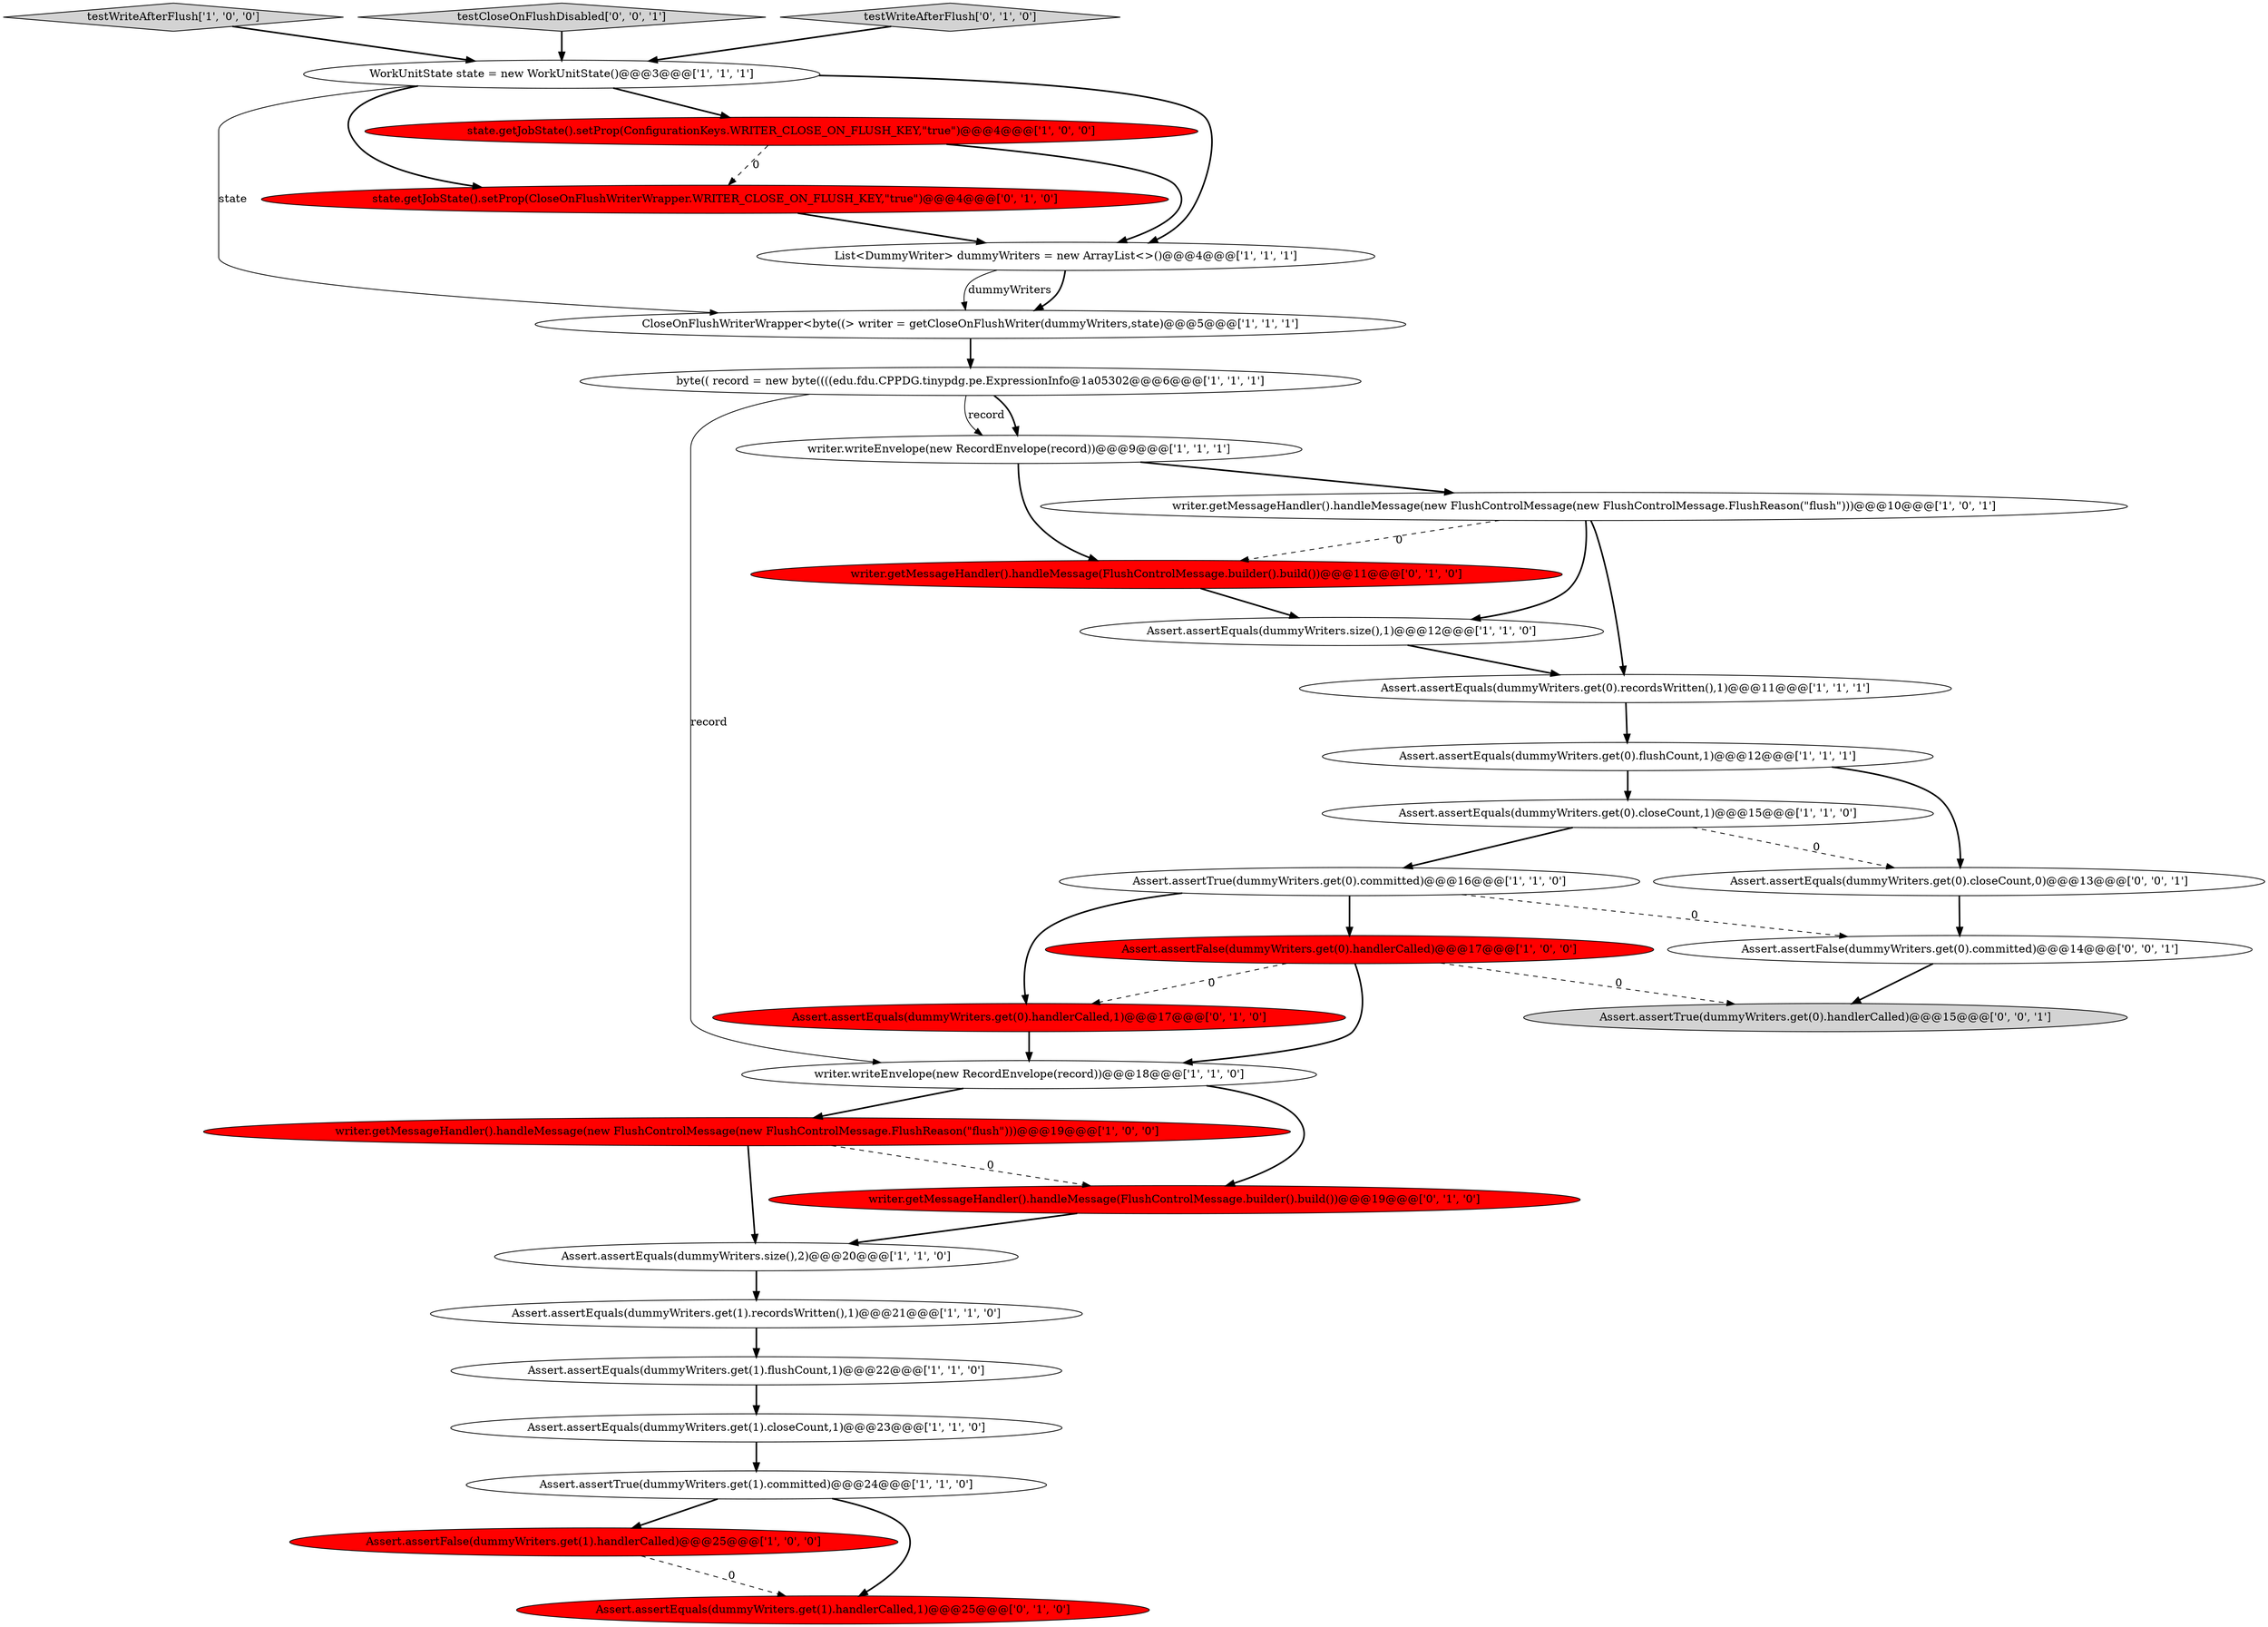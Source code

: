 digraph {
19 [style = filled, label = "Assert.assertEquals(dummyWriters.get(0).recordsWritten(),1)@@@11@@@['1', '1', '1']", fillcolor = white, shape = ellipse image = "AAA0AAABBB1BBB"];
14 [style = filled, label = "WorkUnitState state = new WorkUnitState()@@@3@@@['1', '1', '1']", fillcolor = white, shape = ellipse image = "AAA0AAABBB1BBB"];
21 [style = filled, label = "Assert.assertTrue(dummyWriters.get(0).committed)@@@16@@@['1', '1', '0']", fillcolor = white, shape = ellipse image = "AAA0AAABBB1BBB"];
17 [style = filled, label = "CloseOnFlushWriterWrapper<byte((> writer = getCloseOnFlushWriter(dummyWriters,state)@@@5@@@['1', '1', '1']", fillcolor = white, shape = ellipse image = "AAA0AAABBB1BBB"];
15 [style = filled, label = "Assert.assertEquals(dummyWriters.get(1).flushCount,1)@@@22@@@['1', '1', '0']", fillcolor = white, shape = ellipse image = "AAA0AAABBB1BBB"];
2 [style = filled, label = "List<DummyWriter> dummyWriters = new ArrayList<>()@@@4@@@['1', '1', '1']", fillcolor = white, shape = ellipse image = "AAA0AAABBB1BBB"];
5 [style = filled, label = "Assert.assertFalse(dummyWriters.get(0).handlerCalled)@@@17@@@['1', '0', '0']", fillcolor = red, shape = ellipse image = "AAA1AAABBB1BBB"];
11 [style = filled, label = "Assert.assertTrue(dummyWriters.get(1).committed)@@@24@@@['1', '1', '0']", fillcolor = white, shape = ellipse image = "AAA0AAABBB1BBB"];
18 [style = filled, label = "byte(( record = new byte((((edu.fdu.CPPDG.tinypdg.pe.ExpressionInfo@1a05302@@@6@@@['1', '1', '1']", fillcolor = white, shape = ellipse image = "AAA0AAABBB1BBB"];
8 [style = filled, label = "Assert.assertFalse(dummyWriters.get(1).handlerCalled)@@@25@@@['1', '0', '0']", fillcolor = red, shape = ellipse image = "AAA1AAABBB1BBB"];
12 [style = filled, label = "Assert.assertEquals(dummyWriters.size(),1)@@@12@@@['1', '1', '0']", fillcolor = white, shape = ellipse image = "AAA0AAABBB1BBB"];
13 [style = filled, label = "writer.writeEnvelope(new RecordEnvelope(record))@@@18@@@['1', '1', '0']", fillcolor = white, shape = ellipse image = "AAA0AAABBB1BBB"];
28 [style = filled, label = "Assert.assertEquals(dummyWriters.get(0).closeCount,0)@@@13@@@['0', '0', '1']", fillcolor = white, shape = ellipse image = "AAA0AAABBB3BBB"];
27 [style = filled, label = "writer.getMessageHandler().handleMessage(FlushControlMessage.builder().build())@@@11@@@['0', '1', '0']", fillcolor = red, shape = ellipse image = "AAA1AAABBB2BBB"];
10 [style = filled, label = "writer.getMessageHandler().handleMessage(new FlushControlMessage(new FlushControlMessage.FlushReason(\"flush\")))@@@19@@@['1', '0', '0']", fillcolor = red, shape = ellipse image = "AAA1AAABBB1BBB"];
7 [style = filled, label = "testWriteAfterFlush['1', '0', '0']", fillcolor = lightgray, shape = diamond image = "AAA0AAABBB1BBB"];
29 [style = filled, label = "testCloseOnFlushDisabled['0', '0', '1']", fillcolor = lightgray, shape = diamond image = "AAA0AAABBB3BBB"];
22 [style = filled, label = "Assert.assertEquals(dummyWriters.get(0).handlerCalled,1)@@@17@@@['0', '1', '0']", fillcolor = red, shape = ellipse image = "AAA1AAABBB2BBB"];
24 [style = filled, label = "state.getJobState().setProp(CloseOnFlushWriterWrapper.WRITER_CLOSE_ON_FLUSH_KEY,\"true\")@@@4@@@['0', '1', '0']", fillcolor = red, shape = ellipse image = "AAA1AAABBB2BBB"];
6 [style = filled, label = "writer.writeEnvelope(new RecordEnvelope(record))@@@9@@@['1', '1', '1']", fillcolor = white, shape = ellipse image = "AAA0AAABBB1BBB"];
31 [style = filled, label = "Assert.assertTrue(dummyWriters.get(0).handlerCalled)@@@15@@@['0', '0', '1']", fillcolor = lightgray, shape = ellipse image = "AAA0AAABBB3BBB"];
3 [style = filled, label = "Assert.assertEquals(dummyWriters.get(0).flushCount,1)@@@12@@@['1', '1', '1']", fillcolor = white, shape = ellipse image = "AAA0AAABBB1BBB"];
1 [style = filled, label = "Assert.assertEquals(dummyWriters.get(1).recordsWritten(),1)@@@21@@@['1', '1', '0']", fillcolor = white, shape = ellipse image = "AAA0AAABBB1BBB"];
25 [style = filled, label = "testWriteAfterFlush['0', '1', '0']", fillcolor = lightgray, shape = diamond image = "AAA0AAABBB2BBB"];
30 [style = filled, label = "Assert.assertFalse(dummyWriters.get(0).committed)@@@14@@@['0', '0', '1']", fillcolor = white, shape = ellipse image = "AAA0AAABBB3BBB"];
16 [style = filled, label = "Assert.assertEquals(dummyWriters.get(1).closeCount,1)@@@23@@@['1', '1', '0']", fillcolor = white, shape = ellipse image = "AAA0AAABBB1BBB"];
20 [style = filled, label = "writer.getMessageHandler().handleMessage(new FlushControlMessage(new FlushControlMessage.FlushReason(\"flush\")))@@@10@@@['1', '0', '1']", fillcolor = white, shape = ellipse image = "AAA0AAABBB1BBB"];
26 [style = filled, label = "writer.getMessageHandler().handleMessage(FlushControlMessage.builder().build())@@@19@@@['0', '1', '0']", fillcolor = red, shape = ellipse image = "AAA1AAABBB2BBB"];
9 [style = filled, label = "state.getJobState().setProp(ConfigurationKeys.WRITER_CLOSE_ON_FLUSH_KEY,\"true\")@@@4@@@['1', '0', '0']", fillcolor = red, shape = ellipse image = "AAA1AAABBB1BBB"];
23 [style = filled, label = "Assert.assertEquals(dummyWriters.get(1).handlerCalled,1)@@@25@@@['0', '1', '0']", fillcolor = red, shape = ellipse image = "AAA1AAABBB2BBB"];
0 [style = filled, label = "Assert.assertEquals(dummyWriters.size(),2)@@@20@@@['1', '1', '0']", fillcolor = white, shape = ellipse image = "AAA0AAABBB1BBB"];
4 [style = filled, label = "Assert.assertEquals(dummyWriters.get(0).closeCount,1)@@@15@@@['1', '1', '0']", fillcolor = white, shape = ellipse image = "AAA0AAABBB1BBB"];
2->17 [style = bold, label=""];
13->10 [style = bold, label=""];
14->24 [style = bold, label=""];
16->11 [style = bold, label=""];
24->2 [style = bold, label=""];
27->12 [style = bold, label=""];
28->30 [style = bold, label=""];
9->24 [style = dashed, label="0"];
9->2 [style = bold, label=""];
2->17 [style = solid, label="dummyWriters"];
1->15 [style = bold, label=""];
20->27 [style = dashed, label="0"];
4->21 [style = bold, label=""];
25->14 [style = bold, label=""];
15->16 [style = bold, label=""];
3->4 [style = bold, label=""];
14->17 [style = solid, label="state"];
4->28 [style = dashed, label="0"];
7->14 [style = bold, label=""];
21->30 [style = dashed, label="0"];
6->20 [style = bold, label=""];
21->5 [style = bold, label=""];
6->27 [style = bold, label=""];
26->0 [style = bold, label=""];
3->28 [style = bold, label=""];
10->26 [style = dashed, label="0"];
18->6 [style = bold, label=""];
21->22 [style = bold, label=""];
13->26 [style = bold, label=""];
30->31 [style = bold, label=""];
0->1 [style = bold, label=""];
5->13 [style = bold, label=""];
10->0 [style = bold, label=""];
20->12 [style = bold, label=""];
29->14 [style = bold, label=""];
18->13 [style = solid, label="record"];
5->31 [style = dashed, label="0"];
11->8 [style = bold, label=""];
14->9 [style = bold, label=""];
14->2 [style = bold, label=""];
18->6 [style = solid, label="record"];
22->13 [style = bold, label=""];
12->19 [style = bold, label=""];
20->19 [style = bold, label=""];
11->23 [style = bold, label=""];
19->3 [style = bold, label=""];
17->18 [style = bold, label=""];
8->23 [style = dashed, label="0"];
5->22 [style = dashed, label="0"];
}
